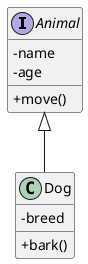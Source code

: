 @startuml
skinparam classAttributeIconSize 0
interface Animal {
    - name
    - age
    + move()
}

class Dog {
    - breed
    + bark()
}

Animal <|-- Dog
@enduml


